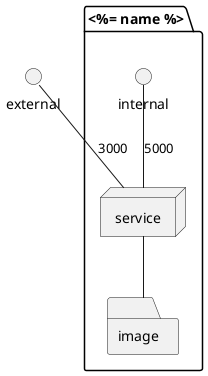 @startuml

interface external

package  "<%= name %>" {
  interface internal
  node service
  folder image
}
service -- image
external -- service : 3000
internal -- service : 5000

@enduml
